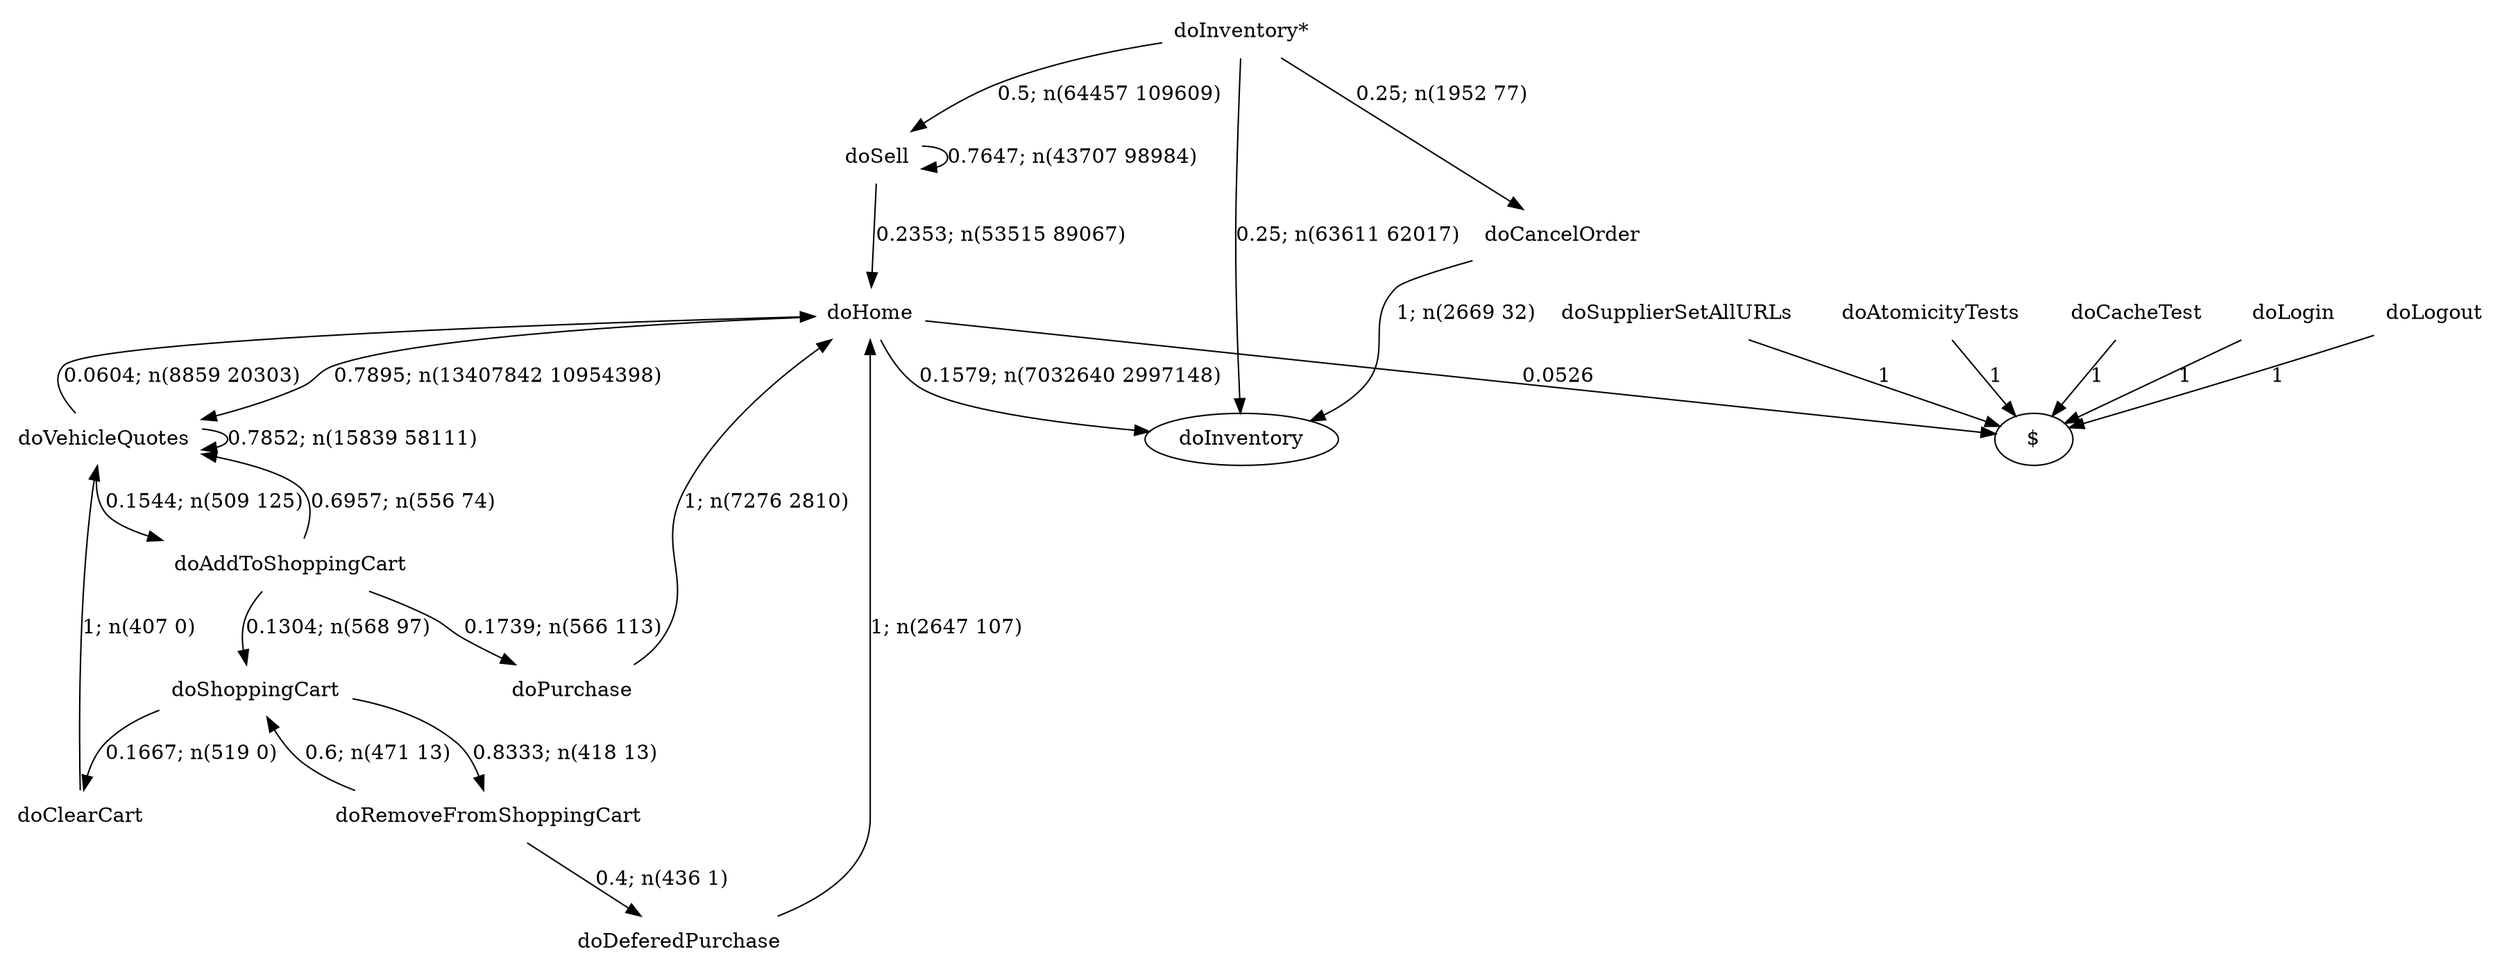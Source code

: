 digraph G {"doInventory*" [label="doInventory*",shape=none];"doSupplierSetAllURLs" [label="doSupplierSetAllURLs",shape=none];"doAtomicityTests" [label="doAtomicityTests",shape=none];"doCacheTest" [label="doCacheTest",shape=none];"doLogin" [label="doLogin",shape=none];"doVehicleQuotes" [label="doVehicleQuotes",shape=none];"doAddToShoppingCart" [label="doAddToShoppingCart",shape=none];"doDeferedPurchase" [label="doDeferedPurchase",shape=none];"doHome" [label="doHome",shape=none];"doShoppingCart" [label="doShoppingCart",shape=none];"doClearCart" [label="doClearCart",shape=none];"doPurchase" [label="doPurchase",shape=none];"doSell" [label="doSell",shape=none];"doLogout" [label="doLogout",shape=none];"doCancelOrder" [label="doCancelOrder",shape=none];"doRemoveFromShoppingCart" [label="doRemoveFromShoppingCart",shape=none];"doInventory*"->"doInventory" [style=solid,label="0.25; n(63611 62017)"];"doInventory*"->"doSell" [style=solid,label="0.5; n(64457 109609)"];"doInventory*"->"doCancelOrder" [style=solid,label="0.25; n(1952 77)"];"doSupplierSetAllURLs"->"$" [style=solid,label="1"];"doAtomicityTests"->"$" [style=solid,label="1"];"doCacheTest"->"$" [style=solid,label="1"];"doLogin"->"$" [style=solid,label="1"];"doVehicleQuotes"->"doVehicleQuotes" [style=solid,label="0.7852; n(15839 58111)"];"doVehicleQuotes"->"doAddToShoppingCart" [style=solid,label="0.1544; n(509 125)"];"doVehicleQuotes"->"doHome" [style=solid,label="0.0604; n(8859 20303)"];"doAddToShoppingCart"->"doVehicleQuotes" [style=solid,label="0.6957; n(556 74)"];"doAddToShoppingCart"->"doShoppingCart" [style=solid,label="0.1304; n(568 97)"];"doAddToShoppingCart"->"doPurchase" [style=solid,label="0.1739; n(566 113)"];"doDeferedPurchase"->"doHome" [style=solid,label="1; n(2647 107)"];"doHome"->"doInventory" [style=solid,label="0.1579; n(7032640 2997148)"];"doHome"->"doVehicleQuotes" [style=solid,label="0.7895; n(13407842 10954398)"];"doHome"->"$" [style=solid,label="0.0526"];"doShoppingCart"->"doClearCart" [style=solid,label="0.1667; n(519 0)"];"doShoppingCart"->"doRemoveFromShoppingCart" [style=solid,label="0.8333; n(418 13)"];"doClearCart"->"doVehicleQuotes" [style=solid,label="1; n(407 0)"];"doPurchase"->"doHome" [style=solid,label="1; n(7276 2810)"];"doSell"->"doHome" [style=solid,label="0.2353; n(53515 89067)"];"doSell"->"doSell" [style=solid,label="0.7647; n(43707 98984)"];"doLogout"->"$" [style=solid,label="1"];"doCancelOrder"->"doInventory" [style=solid,label="1; n(2669 32)"];"doRemoveFromShoppingCart"->"doDeferedPurchase" [style=solid,label="0.4; n(436 1)"];"doRemoveFromShoppingCart"->"doShoppingCart" [style=solid,label="0.6; n(471 13)"];}